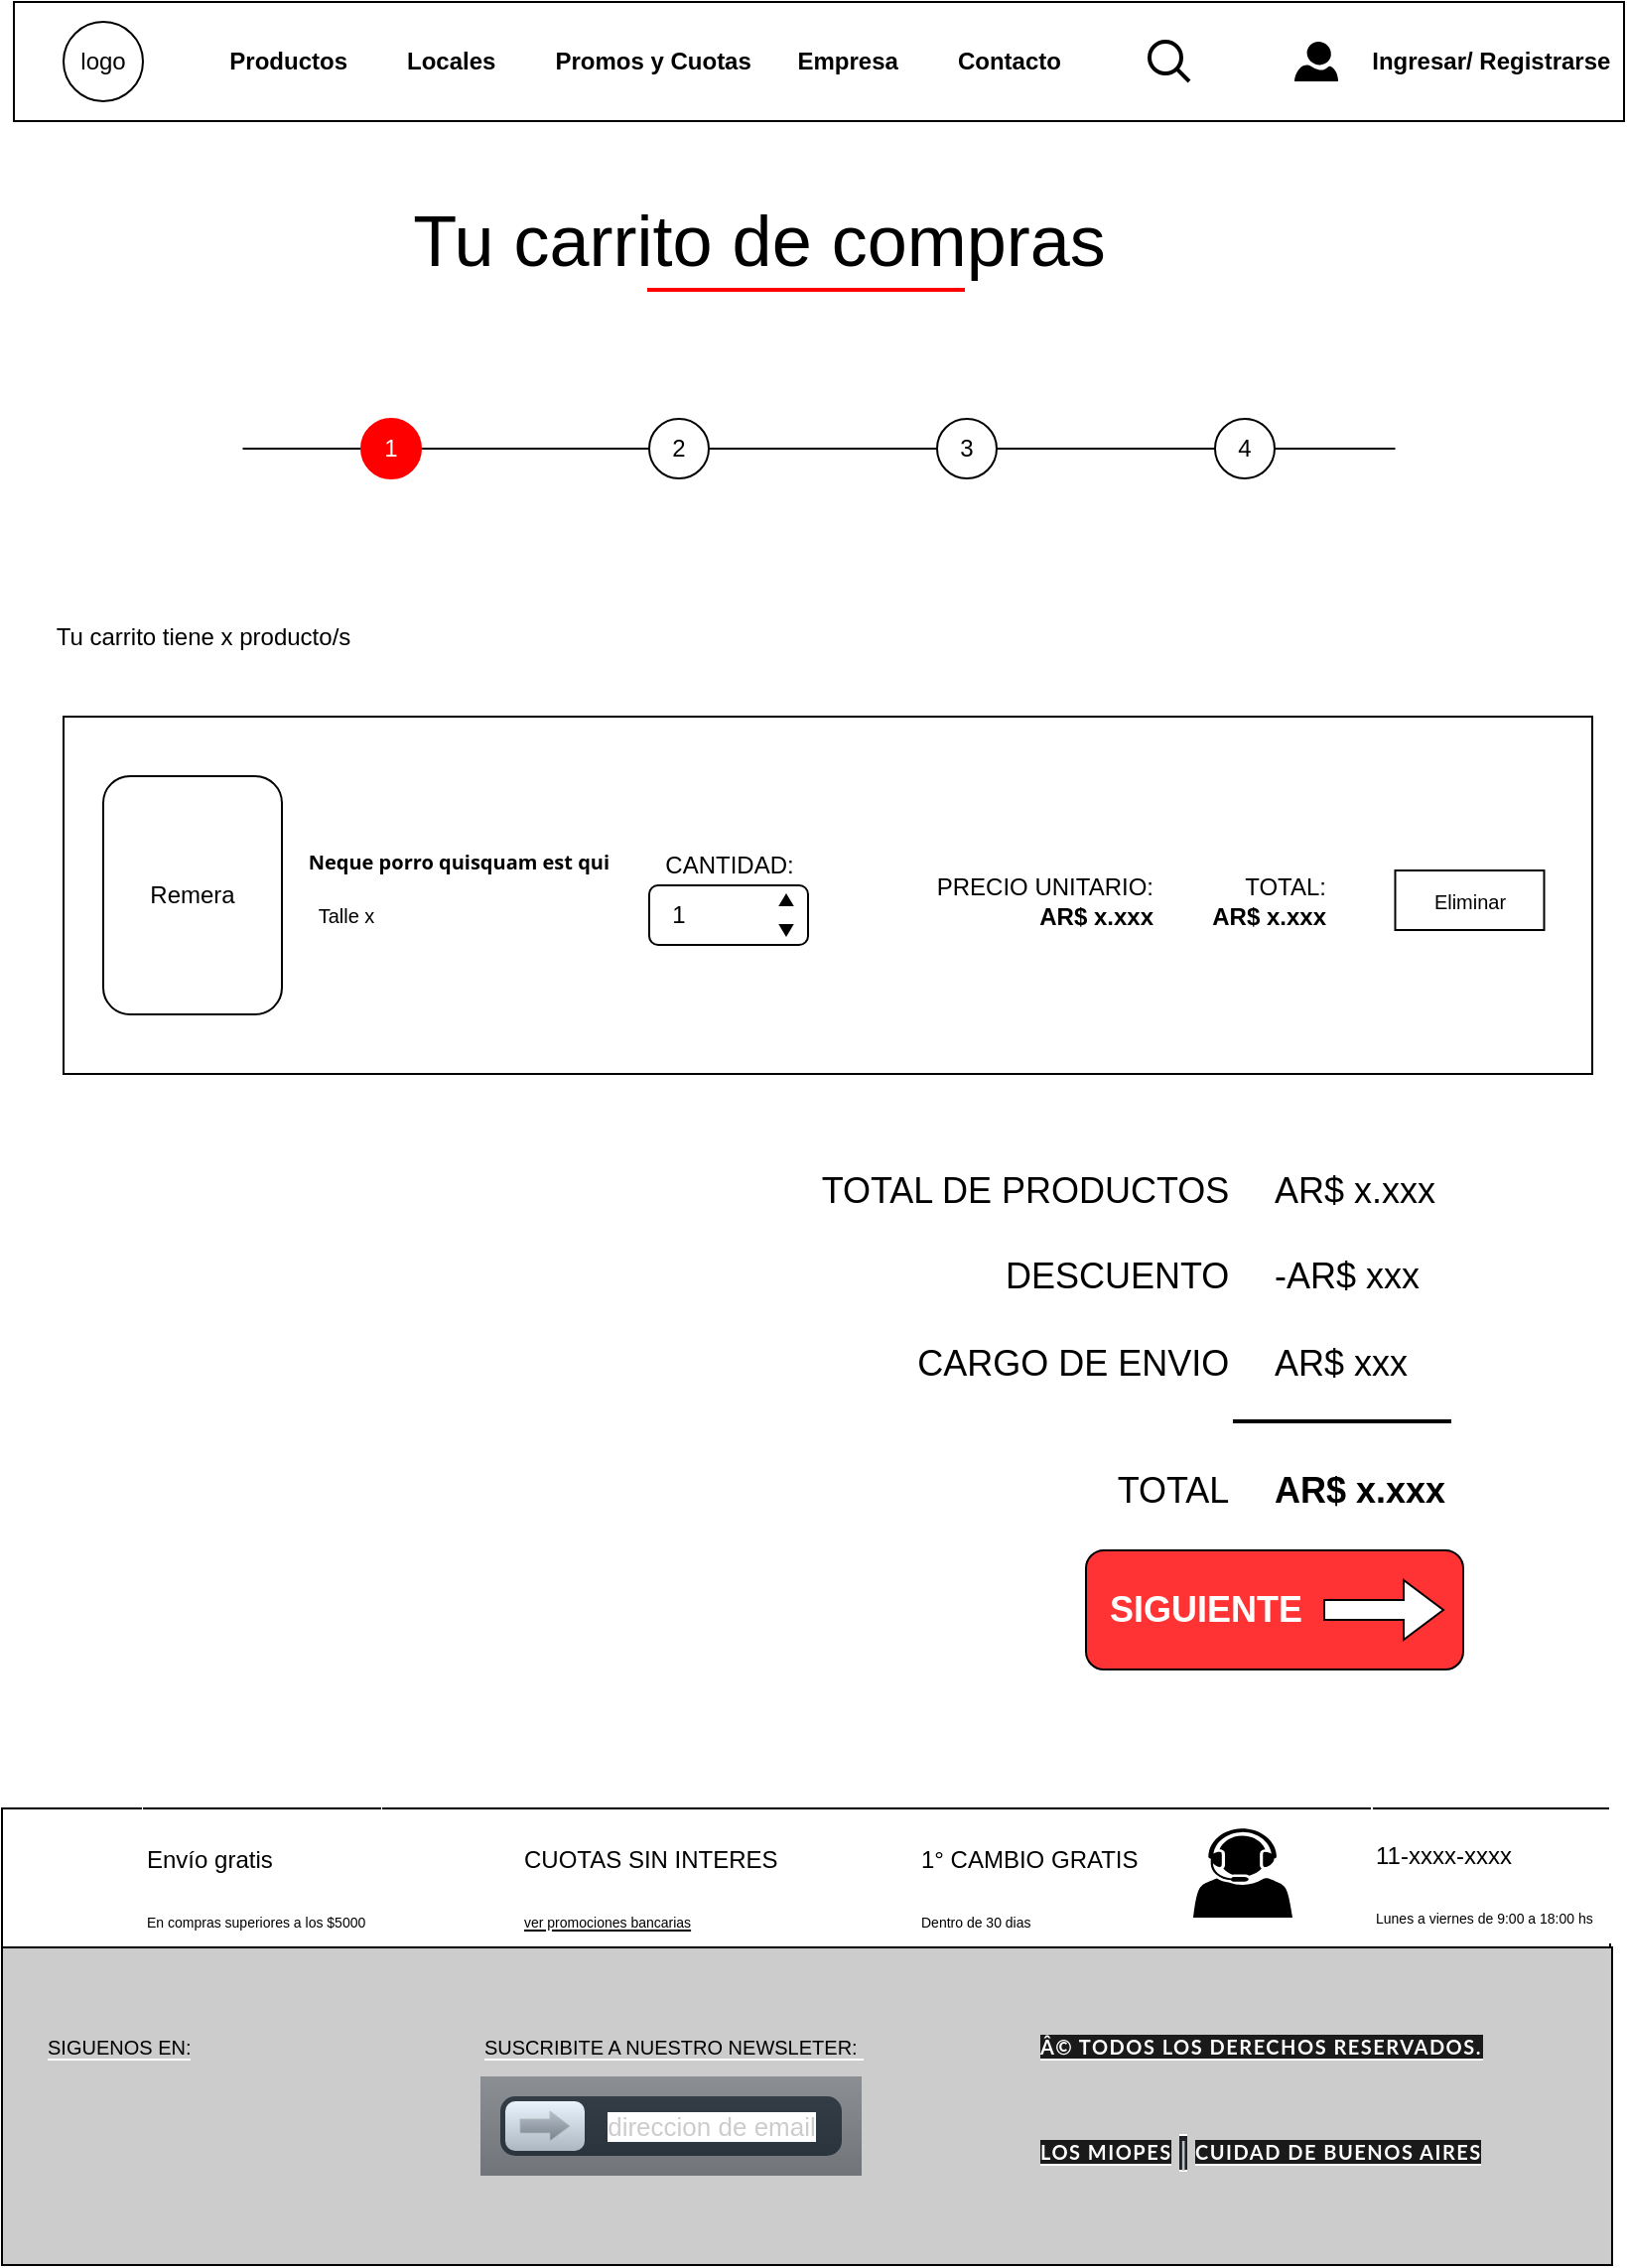 <mxfile version="15.6.6" type="google"><diagram id="-QO4P-_bwOBR-V4AsRGm" name="Página-1"><mxGraphModel dx="1422" dy="794" grid="1" gridSize="10" guides="1" tooltips="1" connect="1" arrows="1" fold="1" page="1" pageScale="1" pageWidth="827" pageHeight="1169" math="0" shadow="0"><root><mxCell id="0"/><mxCell id="1" parent="0"/><mxCell id="02_rb7rti7s5xEP7EJq2-48" value="" style="line;strokeWidth=1;rotatable=0;dashed=0;labelPosition=right;align=left;verticalAlign=middle;spacingTop=0;spacingLeft=6;points=[];portConstraint=eastwest;fillColor=#FF0000;" parent="1" vertex="1"><mxGeometry x="130.25" y="200" width="580.5" height="70" as="geometry"/></mxCell><mxCell id="02_rb7rti7s5xEP7EJq2-1" value="" style="rounded=0;whiteSpace=wrap;html=1;fontSize=25;strokeColor=#000000;strokeWidth=1;fillColor=#FFFFFF;align=left;" parent="1" vertex="1"><mxGeometry x="9" y="920" width="810" height="70" as="geometry"/></mxCell><mxCell id="02_rb7rti7s5xEP7EJq2-2" value="" style="shape=image;html=1;verticalAlign=top;verticalLabelPosition=bottom;labelBackgroundColor=#ffffff;imageAspect=0;aspect=fixed;image=https://cdn2.iconfinder.com/data/icons/e-commerce-glyph-2/614/23_-_Truck-128.png;fontSize=25;strokeColor=#000000;strokeWidth=1;fillColor=none;gradientColor=#000000;" parent="1" vertex="1"><mxGeometry x="15" y="930" width="55" height="55" as="geometry"/></mxCell><mxCell id="02_rb7rti7s5xEP7EJq2-3" value="" style="shape=image;html=1;verticalAlign=top;verticalLabelPosition=bottom;labelBackgroundColor=#ffffff;imageAspect=0;aspect=fixed;image=https://cdn2.iconfinder.com/data/icons/maki/100/credit-card-128.png;sketch=0;fontSize=25;strokeColor=#000000;strokeWidth=1;fillColor=none;gradientColor=#000000;" parent="1" vertex="1"><mxGeometry x="200" y="920" width="60" height="60" as="geometry"/></mxCell><mxCell id="02_rb7rti7s5xEP7EJq2-4" value="&lt;font&gt;&lt;font style=&quot;font-size: 12px&quot;&gt;Envío gratis&lt;/font&gt;&lt;br&gt;&lt;font style=&quot;font-size: 7px&quot;&gt;En compras superiores a los $5000&lt;/font&gt;&lt;/font&gt;" style="rounded=0;whiteSpace=wrap;html=1;labelBackgroundColor=#FFFFFF;sketch=0;fontSize=25;fontColor=#000000;strokeColor=#FFFFFF;strokeWidth=1;fillColor=none;gradientColor=#000000;align=left;" parent="1" vertex="1"><mxGeometry x="80" y="920" width="120" height="70" as="geometry"/></mxCell><mxCell id="02_rb7rti7s5xEP7EJq2-5" value="" style="endArrow=none;html=1;rounded=0;fontSize=18;strokeColor=#000000;strokeWidth=1;exitX=0;exitY=1;exitDx=0;exitDy=0;" parent="1" edge="1"><mxGeometry relative="1" as="geometry"><mxPoint x="356" y="1080" as="sourcePoint"/><mxPoint x="610" y="1080" as="targetPoint"/></mxGeometry></mxCell><mxCell id="02_rb7rti7s5xEP7EJq2-6" value="" style="endArrow=none;html=1;rounded=0;fontSize=18;strokeColor=#000000;strokeWidth=1;exitX=0;exitY=1;exitDx=0;exitDy=0;" parent="1" edge="1"><mxGeometry relative="1" as="geometry"><mxPoint x="306" y="920" as="sourcePoint"/><mxPoint x="560" y="920" as="targetPoint"/></mxGeometry></mxCell><mxCell id="02_rb7rti7s5xEP7EJq2-7" value="" style="shape=image;html=1;verticalAlign=top;verticalLabelPosition=bottom;labelBackgroundColor=#ffffff;imageAspect=0;aspect=fixed;image=https://cdn0.iconfinder.com/data/icons/analytic-investment-and-balanced-scorecard/512/171_inbox_mail_box_container_delivery_parcel-128.png;sketch=0;fontSize=9;fontColor=#000000;strokeColor=#FFFFFF;strokeWidth=1;fillColor=none;gradientColor=#000000;" parent="1" vertex="1"><mxGeometry x="410" y="920" width="60" height="60" as="geometry"/></mxCell><mxCell id="02_rb7rti7s5xEP7EJq2-8" value="&lt;font&gt;&lt;span style=&quot;font-size: 12px&quot;&gt;1° CAMBIO GRATIS&amp;nbsp;&lt;/span&gt;&lt;br&gt;&lt;font size=&quot;1&quot;&gt;&lt;span style=&quot;font-size: 7px&quot;&gt;Dentro de 30 dias&lt;/span&gt;&lt;/font&gt;&lt;br&gt;&lt;/font&gt;" style="rounded=0;whiteSpace=wrap;html=1;labelBackgroundColor=#FFFFFF;sketch=0;fontSize=25;fontColor=#000000;strokeColor=#FFFFFF;strokeWidth=1;fillColor=none;gradientColor=#000000;align=left;" parent="1" vertex="1"><mxGeometry x="470" y="920" width="170" height="70" as="geometry"/></mxCell><mxCell id="02_rb7rti7s5xEP7EJq2-9" value="&lt;font&gt;&lt;font style=&quot;font-size: 12px&quot;&gt;CUOTAS SIN INTERES&lt;/font&gt;&lt;br&gt;&lt;font size=&quot;1&quot; style=&quot;line-height: 1.2&quot;&gt;&lt;u style=&quot;font-size: 7px&quot;&gt;ver promociones bancarias&lt;/u&gt;&lt;/font&gt;&lt;br&gt;&lt;/font&gt;" style="rounded=0;whiteSpace=wrap;html=1;labelBackgroundColor=#FFFFFF;sketch=0;fontSize=25;fontColor=#000000;strokeColor=#FFFFFF;strokeWidth=1;fillColor=none;gradientColor=#000000;align=left;" parent="1" vertex="1"><mxGeometry x="270" y="920" width="170" height="70" as="geometry"/></mxCell><mxCell id="02_rb7rti7s5xEP7EJq2-10" value="" style="endArrow=none;html=1;rounded=0;fontSize=18;strokeColor=#000000;strokeWidth=1;exitX=0;exitY=0;exitDx=0;exitDy=0;entryX=1;entryY=0;entryDx=0;entryDy=0;" parent="1" source="02_rb7rti7s5xEP7EJq2-4" target="02_rb7rti7s5xEP7EJq2-4" edge="1"><mxGeometry relative="1" as="geometry"><mxPoint x="80" y="920" as="sourcePoint"/><mxPoint x="337" y="920" as="targetPoint"/><Array as="points"><mxPoint x="200" y="920"/></Array></mxGeometry></mxCell><mxCell id="02_rb7rti7s5xEP7EJq2-11" value="" style="endArrow=none;html=1;rounded=0;fontSize=18;strokeColor=#000000;strokeWidth=1;exitX=0;exitY=1;exitDx=0;exitDy=0;" parent="1" edge="1"><mxGeometry relative="1" as="geometry"><mxPoint x="278" y="990" as="sourcePoint"/><mxPoint x="532" y="990" as="targetPoint"/></mxGeometry></mxCell><mxCell id="02_rb7rti7s5xEP7EJq2-12" value="" style="endArrow=none;html=1;rounded=0;fontSize=18;strokeColor=#000000;strokeWidth=1;exitX=0;exitY=1;exitDx=0;exitDy=0;startArrow=none;" parent="1" edge="1"><mxGeometry relative="1" as="geometry"><mxPoint x="230" y="1134" as="sourcePoint"/><mxPoint x="334" y="990" as="targetPoint"/></mxGeometry></mxCell><mxCell id="02_rb7rti7s5xEP7EJq2-13" value="" style="endArrow=none;html=1;rounded=0;fontSize=18;strokeColor=#000000;strokeWidth=1;exitX=0;exitY=1;exitDx=0;exitDy=0;" parent="1" edge="1"><mxGeometry relative="1" as="geometry"><mxPoint x="220" y="920" as="sourcePoint"/><mxPoint x="474" y="920" as="targetPoint"/></mxGeometry></mxCell><mxCell id="02_rb7rti7s5xEP7EJq2-14" value="" style="endArrow=none;html=1;rounded=0;fontSize=18;strokeColor=#000000;strokeWidth=1;exitX=0;exitY=1;exitDx=0;exitDy=0;" parent="1" edge="1"><mxGeometry relative="1" as="geometry"><mxPoint x="452" y="990" as="sourcePoint"/><mxPoint x="706" y="990" as="targetPoint"/></mxGeometry></mxCell><mxCell id="02_rb7rti7s5xEP7EJq2-15" value="" style="endArrow=none;html=1;rounded=0;fontSize=18;strokeColor=#000000;strokeWidth=1;exitX=0;exitY=1;exitDx=0;exitDy=0;" parent="1" edge="1"><mxGeometry relative="1" as="geometry"><mxPoint x="414" y="920" as="sourcePoint"/><mxPoint x="668" y="920" as="targetPoint"/></mxGeometry></mxCell><mxCell id="02_rb7rti7s5xEP7EJq2-16" value="" style="sketch=0;pointerEvents=1;shadow=0;dashed=0;html=1;strokeColor=none;fillColor=#000000;labelPosition=center;verticalLabelPosition=bottom;verticalAlign=top;outlineConnect=0;align=center;shape=mxgraph.office.users.call_center_agent;labelBackgroundColor=#FFFFFF;fontSize=7;fontColor=#000000;" parent="1" vertex="1"><mxGeometry x="609" y="930" width="50" height="45" as="geometry"/></mxCell><mxCell id="02_rb7rti7s5xEP7EJq2-17" value="" style="shape=image;html=1;verticalAlign=top;verticalLabelPosition=bottom;labelBackgroundColor=#ffffff;imageAspect=0;aspect=fixed;image=https://cdn3.iconfinder.com/data/icons/outline-style-1/512/phone-128.png;sketch=0;fontSize=7;fontColor=#000000;strokeColor=#FFFFFF;strokeWidth=1;fillColor=#000000;gradientColor=#000000;imageBackground=#FFFFFF;" parent="1" vertex="1"><mxGeometry x="677" y="930" width="22" height="22" as="geometry"/></mxCell><mxCell id="02_rb7rti7s5xEP7EJq2-18" value="" style="endArrow=none;html=1;rounded=0;fontSize=18;strokeColor=#000000;strokeWidth=1;exitX=0;exitY=1;exitDx=0;exitDy=0;" parent="1" edge="1"><mxGeometry relative="1" as="geometry"><mxPoint x="544" y="920" as="sourcePoint"/><mxPoint x="798" y="920" as="targetPoint"/></mxGeometry></mxCell><mxCell id="02_rb7rti7s5xEP7EJq2-19" value="" style="rounded=0;whiteSpace=wrap;html=1;labelBackgroundColor=#FFFFFF;sketch=0;fontSize=7;fontColor=#000000;strokeColor=#000000;strokeWidth=1;fillColor=#CCCCCC;align=left;gradientDirection=south;" parent="1" vertex="1"><mxGeometry x="9" y="990" width="811" height="160" as="geometry"/></mxCell><mxCell id="02_rb7rti7s5xEP7EJq2-20" value="&lt;font size=&quot;1&quot; style=&quot;background-color: rgb(204 , 204 , 204)&quot;&gt;SIGUENOS EN:&lt;/font&gt;" style="rounded=0;whiteSpace=wrap;html=1;labelBackgroundColor=#FFFFFF;sketch=0;fontSize=7;fontColor=#000000;strokeColor=#CCCCCC;strokeWidth=1;fillColor=#CCCCCC;gradientColor=none;gradientDirection=south;align=left;" parent="1" vertex="1"><mxGeometry x="30" y="1010" width="120" height="60" as="geometry"/></mxCell><mxCell id="02_rb7rti7s5xEP7EJq2-21" value="" style="shape=image;html=1;verticalAlign=top;verticalLabelPosition=bottom;labelBackgroundColor=#ffffff;imageAspect=0;aspect=fixed;image=https://cdn4.iconfinder.com/data/icons/miu-black-social-2/60/facebook-128.png;sketch=0;fontSize=12;fontColor=#000000;strokeColor=#CCCCCC;strokeWidth=1;fillColor=#CCCCCC;gradientColor=none;gradientDirection=south;" parent="1" vertex="1"><mxGeometry x="27.5" y="1055" width="30" height="30" as="geometry"/></mxCell><mxCell id="02_rb7rti7s5xEP7EJq2-22" value="" style="shape=image;html=1;verticalAlign=top;verticalLabelPosition=bottom;labelBackgroundColor=#ffffff;imageAspect=0;aspect=fixed;image=https://cdn1.iconfinder.com/data/icons/social-media-circle-7/512/Circled_Instagram_svg-128.png;sketch=0;fontSize=12;fontColor=#000000;strokeColor=#CCCCCC;strokeWidth=1;fillColor=#CCCCCC;gradientColor=none;gradientDirection=south;" parent="1" vertex="1"><mxGeometry x="70" y="1055" width="35" height="35" as="geometry"/></mxCell><mxCell id="02_rb7rti7s5xEP7EJq2-23" value="" style="shape=image;html=1;verticalAlign=top;verticalLabelPosition=bottom;labelBackgroundColor=#ffffff;imageAspect=0;aspect=fixed;image=https://cdn4.iconfinder.com/data/icons/miu-black-social-2/60/pinterest-128.png;sketch=0;fontSize=12;fontColor=#000000;strokeColor=#CCCCCC;strokeWidth=1;fillColor=#CCCCCC;gradientColor=none;gradientDirection=south;" parent="1" vertex="1"><mxGeometry x="115" y="1055" width="35" height="35" as="geometry"/></mxCell><mxCell id="02_rb7rti7s5xEP7EJq2-24" value="" style="shape=image;html=1;verticalAlign=top;verticalLabelPosition=bottom;labelBackgroundColor=#ffffff;imageAspect=0;aspect=fixed;image=https://cdn4.iconfinder.com/data/icons/miu-black-social-2/60/twitter-128.png;sketch=0;fontSize=12;fontColor=#000000;strokeColor=#CCCCCC;strokeWidth=1;fillColor=#CCCCCC;gradientColor=none;gradientDirection=south;" parent="1" vertex="1"><mxGeometry x="162" y="1055" width="38" height="38" as="geometry"/></mxCell><mxCell id="02_rb7rti7s5xEP7EJq2-25" value="&lt;font size=&quot;1&quot;&gt;&lt;span style=&quot;background-color: rgb(204 , 204 , 204)&quot;&gt;SUSCRIBITE A NUESTRO NEWSLETER:&amp;nbsp;&lt;/span&gt;&lt;/font&gt;" style="rounded=0;whiteSpace=wrap;html=1;labelBackgroundColor=#FFFFFF;sketch=0;fontSize=7;fontColor=#000000;strokeColor=#CCCCCC;strokeWidth=1;fillColor=#CCCCCC;gradientColor=none;gradientDirection=south;align=left;" parent="1" vertex="1"><mxGeometry x="250" y="1010" width="200" height="60" as="geometry"/></mxCell><mxCell id="02_rb7rti7s5xEP7EJq2-26" value="&lt;span style=&quot;background-color: rgb(255 , 255 , 255)&quot;&gt;direccion de email&lt;/span&gt;" style="strokeWidth=1;html=1;shadow=0;dashed=0;shape=mxgraph.ios.iLockButton;fontColor=#cccccc;fontSize=13;mainText=;spacingLeft=50;spacingRight=10;align=center;sketch=0;labelBackgroundColor=#CCCCCC;fillColor=#FFFFFF;gradientColor=none;gradientDirection=south;" parent="1" vertex="1"><mxGeometry x="250" y="1055" width="192" height="50" as="geometry"/></mxCell><mxCell id="02_rb7rti7s5xEP7EJq2-27" value="&lt;span style=&quot;font-family: lato, sans-serif; font-size: 10px; font-weight: 700; letter-spacing: 0.75px; text-transform: uppercase; background-color: rgb(26, 26, 26);&quot;&gt;Â© TODOS LOS DERECHOS RESERVADOS.&lt;/span&gt;" style="rounded=0;whiteSpace=wrap;html=1;labelBackgroundColor=#FFFFFF;sketch=0;fontSize=7;fontColor=#FFFFFF;strokeColor=#CCCCCC;strokeWidth=1;fillColor=#CCCCCC;gradientColor=none;gradientDirection=south;align=left;" parent="1" vertex="1"><mxGeometry x="530" y="1010" width="240" height="60" as="geometry"/></mxCell><mxCell id="02_rb7rti7s5xEP7EJq2-28" value="&lt;font face=&quot;lato, sans-serif&quot;&gt;&lt;span style=&quot;font-size: 10px ; letter-spacing: 0.75px ; text-transform: uppercase ; background-color: rgb(26 , 26 , 26)&quot;&gt;&lt;b&gt;Los Miopes&lt;/b&gt;&lt;/span&gt;&lt;/font&gt;" style="rounded=0;whiteSpace=wrap;html=1;labelBackgroundColor=#FFFFFF;sketch=0;fontSize=7;fontColor=#FFFFFF;strokeColor=#CCCCCC;strokeWidth=1;fillColor=#CCCCCC;gradientColor=none;gradientDirection=south;align=left;" parent="1" vertex="1"><mxGeometry x="530" y="1080" width="80" height="25" as="geometry"/></mxCell><mxCell id="02_rb7rti7s5xEP7EJq2-29" value="&lt;font face=&quot;lato, sans-serif&quot;&gt;&lt;span style=&quot;font-size: 10px ; letter-spacing: 0.75px ; text-transform: uppercase ; background-color: rgb(26 , 26 , 26)&quot;&gt;&lt;b&gt;CUIDAD DE BUENOS AIRES&lt;/b&gt;&lt;/span&gt;&lt;/font&gt;" style="rounded=0;whiteSpace=wrap;html=1;labelBackgroundColor=#FFFFFF;sketch=0;fontSize=7;fontColor=#FFFFFF;strokeColor=#CCCCCC;strokeWidth=1;fillColor=#CCCCCC;gradientColor=none;gradientDirection=south;align=left;" parent="1" vertex="1"><mxGeometry x="608" y="1080" width="160" height="25" as="geometry"/></mxCell><mxCell id="02_rb7rti7s5xEP7EJq2-30" value="&lt;span style=&quot;color: rgb(189 , 193 , 198) ; font-family: &amp;#34;arial&amp;#34; , sans-serif ; font-size: 16px ; background-color: rgb(32 , 33 , 36)&quot;&gt;|&lt;/span&gt;" style="rounded=0;whiteSpace=wrap;html=1;labelBackgroundColor=#FFFFFF;sketch=0;fontSize=7;fontColor=#FFFFFF;strokeColor=#CCCCCC;strokeWidth=1;fillColor=#CCCCCC;gradientColor=none;gradientDirection=south;align=left;" parent="1" vertex="1"><mxGeometry x="600" y="1080" height="25" as="geometry"/></mxCell><mxCell id="02_rb7rti7s5xEP7EJq2-31" value="&lt;ul&gt;&lt;li&gt;&lt;b&gt;&amp;nbsp; &amp;nbsp; &amp;nbsp; &amp;nbsp; &amp;nbsp; &amp;nbsp; &amp;nbsp; &amp;nbsp; &amp;nbsp; &amp;nbsp; Productos&amp;nbsp; &amp;nbsp; &amp;nbsp; &amp;nbsp; &amp;nbsp;Locales&amp;nbsp; &amp;nbsp; &amp;nbsp; &amp;nbsp; &amp;nbsp;Promos y Cuotas&amp;nbsp; &amp;nbsp; &amp;nbsp; &amp;nbsp;Empresa&amp;nbsp; &amp;nbsp; &amp;nbsp; &amp;nbsp; &amp;nbsp;Contacto&amp;nbsp; &amp;nbsp; &amp;nbsp; &amp;nbsp; &amp;nbsp; &amp;nbsp; &amp;nbsp; &amp;nbsp; &amp;nbsp; &amp;nbsp; &amp;nbsp; &amp;nbsp; &amp;nbsp; &amp;nbsp; &amp;nbsp; &amp;nbsp; &amp;nbsp; &amp;nbsp; &amp;nbsp; &amp;nbsp; &amp;nbsp; &amp;nbsp; &amp;nbsp; &amp;nbsp;Ingresar/ Registrarse&lt;/b&gt;&lt;/li&gt;&lt;/ul&gt;" style="rounded=0;whiteSpace=wrap;html=1;align=left;" parent="1" vertex="1"><mxGeometry x="15" y="10" width="811" height="60" as="geometry"/></mxCell><mxCell id="02_rb7rti7s5xEP7EJq2-32" value="logo" style="ellipse;whiteSpace=wrap;html=1;aspect=fixed;" parent="1" vertex="1"><mxGeometry x="40" y="20" width="40" height="40" as="geometry"/></mxCell><mxCell id="02_rb7rti7s5xEP7EJq2-33" value="" style="html=1;verticalLabelPosition=bottom;align=center;labelBackgroundColor=#ffffff;verticalAlign=top;strokeWidth=2;strokeColor=#000000;shadow=0;dashed=0;shape=mxgraph.ios7.icons.looking_glass;" parent="1" vertex="1"><mxGeometry x="587" y="30" width="20" height="20" as="geometry"/></mxCell><mxCell id="02_rb7rti7s5xEP7EJq2-34" value="" style="shape=image;html=1;verticalAlign=top;verticalLabelPosition=bottom;labelBackgroundColor=#ffffff;imageAspect=0;aspect=fixed;image=https://cdn0.iconfinder.com/data/icons/mobile-basic-vol-1/32/Tote_Bag-128.png;strokeColor=#000000;" parent="1" vertex="1"><mxGeometry x="621" y="26" width="28" height="28" as="geometry"/></mxCell><mxCell id="02_rb7rti7s5xEP7EJq2-35" value="" style="verticalLabelPosition=bottom;html=1;verticalAlign=top;align=center;strokeColor=none;fillColor=#000000;shape=mxgraph.azure.user;" parent="1" vertex="1"><mxGeometry x="660" y="30" width="22" height="20" as="geometry"/></mxCell><mxCell id="02_rb7rti7s5xEP7EJq2-36" value="&lt;font&gt;&lt;span style=&quot;font-size: 12px&quot;&gt;11-xxxx-xxxx&lt;br&gt;&lt;/span&gt;&lt;font style=&quot;font-size: 7px&quot;&gt;Lunes a viernes de 9:00 a 18:00 hs&lt;/font&gt;&lt;br&gt;&lt;/font&gt;" style="rounded=0;whiteSpace=wrap;html=1;labelBackgroundColor=#FFFFFF;sketch=0;fontSize=25;fontColor=#000000;strokeColor=#FFFFFF;strokeWidth=1;fillColor=none;gradientColor=#000000;align=left;" parent="1" vertex="1"><mxGeometry x="699" y="917.5" width="120" height="70" as="geometry"/></mxCell><mxCell id="02_rb7rti7s5xEP7EJq2-37" value="&lt;font style=&quot;font-size: 36px&quot;&gt;Tu carrito de compras&lt;/font&gt;" style="text;html=1;align=center;verticalAlign=middle;resizable=0;points=[];autosize=1;strokeColor=none;fillColor=none;" parent="1" vertex="1"><mxGeometry x="210" y="115" width="360" height="30" as="geometry"/></mxCell><mxCell id="02_rb7rti7s5xEP7EJq2-38" value="" style="line;strokeWidth=2;html=1;fillColor=#FF0000;strokeColor=#FF0000;" parent="1" vertex="1"><mxGeometry x="334" y="150" width="160" height="10" as="geometry"/></mxCell><mxCell id="02_rb7rti7s5xEP7EJq2-43" value="&lt;font color=&quot;#ffffff&quot;&gt;1&lt;/font&gt;" style="ellipse;whiteSpace=wrap;html=1;aspect=fixed;strokeColor=#FF0000;fillColor=#FF0000;" parent="1" vertex="1"><mxGeometry x="190" y="220" width="30" height="30" as="geometry"/></mxCell><mxCell id="02_rb7rti7s5xEP7EJq2-51" value="3" style="ellipse;whiteSpace=wrap;html=1;aspect=fixed;strokeColor=#000000;fillColor=#FFFFFF;" parent="1" vertex="1"><mxGeometry x="480" y="220" width="30" height="30" as="geometry"/></mxCell><mxCell id="02_rb7rti7s5xEP7EJq2-52" value="4" style="ellipse;whiteSpace=wrap;html=1;aspect=fixed;strokeColor=#000000;fillColor=#FFFFFF;" parent="1" vertex="1"><mxGeometry x="620" y="220" width="30" height="30" as="geometry"/></mxCell><mxCell id="02_rb7rti7s5xEP7EJq2-53" value="2" style="ellipse;whiteSpace=wrap;html=1;aspect=fixed;strokeColor=#000000;fillColor=#FFFFFF;" parent="1" vertex="1"><mxGeometry x="335" y="220" width="30" height="30" as="geometry"/></mxCell><mxCell id="02_rb7rti7s5xEP7EJq2-56" value="Tu carrito tiene x producto/s" style="text;html=1;align=center;verticalAlign=middle;resizable=0;points=[];autosize=1;strokeColor=none;fillColor=none;" parent="1" vertex="1"><mxGeometry x="30" y="320" width="160" height="20" as="geometry"/></mxCell><mxCell id="02_rb7rti7s5xEP7EJq2-57" value="" style="rounded=0;whiteSpace=wrap;html=1;strokeColor=#000000;fillColor=#FFFFFF;" parent="1" vertex="1"><mxGeometry x="40" y="370" width="770" height="180" as="geometry"/></mxCell><mxCell id="02_rb7rti7s5xEP7EJq2-59" value="Remera" style="rounded=1;whiteSpace=wrap;html=1;strokeColor=#000000;fillColor=#FFFFFF;direction=south;" parent="1" vertex="1"><mxGeometry x="60" y="400" width="90" height="120" as="geometry"/></mxCell><mxCell id="02_rb7rti7s5xEP7EJq2-60" value="&lt;span style=&quot;color: rgba(0 , 0 , 0 , 0) ; font-family: monospace ; font-size: 0px&quot;&gt;%3CmxGraphModel%3E%3Croot%3E%3CmxCell%20id%3D%220%22%2F%3E%3CmxCell%20id%3D%221%22%20parent%3D%220%22%2F%3E%3CmxCell%20id%3D%222%22%20value%3D%221%22%20style%3D%22ellipse%3BwhiteSpace%3Dwrap%3Bhtml%3D1%3Baspect%3Dfixed%3BstrokeColor%3D%23FF0000%3BfillColor%3D%23FF0000%3B%22%20vertex%3D%221%22%20parent%3D%221%22%3E%3CmxGeometry%20x%3D%22180%22%20y%3D%22300%22%20width%3D%2230%22%20height%3D%2230%22%20as%3D%22geometry%22%2F%3E%3C%2FmxCell%3E%3C%2Froot%3E%3C%2FmxGraphModel%3E&lt;/span&gt;" style="text;html=1;align=center;verticalAlign=middle;resizable=0;points=[];autosize=1;strokeColor=none;fillColor=none;" parent="1" vertex="1"><mxGeometry x="310" y="700" width="20" height="20" as="geometry"/></mxCell><mxCell id="02_rb7rti7s5xEP7EJq2-61" value="&lt;h4 style=&quot;margin: 10px 10px 5px ; padding: 0px ; line-height: 18px ; font-family: &amp;#34;open sans&amp;#34; , &amp;#34;arial&amp;#34; , sans-serif ; background-color: rgb(255 , 255 , 255)&quot;&gt;&lt;font style=&quot;font-size: 10px&quot;&gt;Neque porro quisquam est qui&amp;nbsp;&lt;/font&gt;&lt;/h4&gt;" style="text;html=1;align=center;verticalAlign=middle;resizable=0;points=[];autosize=1;strokeColor=none;fillColor=none;" parent="1" vertex="1"><mxGeometry x="150" y="420" width="180" height="40" as="geometry"/></mxCell><mxCell id="02_rb7rti7s5xEP7EJq2-62" value="&lt;font style=&quot;font-size: 10px&quot;&gt;Talle x&lt;/font&gt;" style="text;html=1;align=center;verticalAlign=middle;resizable=0;points=[];autosize=1;strokeColor=none;fillColor=none;" parent="1" vertex="1"><mxGeometry x="162" y="460" width="40" height="20" as="geometry"/></mxCell><mxCell id="02_rb7rti7s5xEP7EJq2-63" value="CANTIDAD:" style="text;html=1;align=center;verticalAlign=middle;resizable=0;points=[];autosize=1;strokeColor=none;fillColor=none;" parent="1" vertex="1"><mxGeometry x="335" y="435" width="80" height="20" as="geometry"/></mxCell><mxCell id="02_rb7rti7s5xEP7EJq2-64" value="1&amp;nbsp; &amp;nbsp; &amp;nbsp; &amp;nbsp; &amp;nbsp; &amp;nbsp; &amp;nbsp; &amp;nbsp;" style="rounded=1;whiteSpace=wrap;html=1;strokeColor=#000000;fillColor=#FFFFFF;" parent="1" vertex="1"><mxGeometry x="335" y="455" width="80" height="30" as="geometry"/></mxCell><mxCell id="02_rb7rti7s5xEP7EJq2-65" value="" style="triangle;whiteSpace=wrap;html=1;strokeColor=#000000;fillColor=#000000;direction=north;" parent="1" vertex="1"><mxGeometry x="401" y="460" width="6" height="5" as="geometry"/></mxCell><mxCell id="02_rb7rti7s5xEP7EJq2-67" value="" style="triangle;whiteSpace=wrap;html=1;strokeColor=#000000;fillColor=#000000;direction=south;" parent="1" vertex="1"><mxGeometry x="401" y="475" width="6" height="5" as="geometry"/></mxCell><mxCell id="02_rb7rti7s5xEP7EJq2-68" value="PRECIO UNITARIO:&lt;br&gt;&lt;div&gt;&lt;b&gt;AR$ x.xxx&lt;/b&gt;&lt;/div&gt;" style="text;html=1;align=right;verticalAlign=middle;resizable=0;points=[];autosize=1;strokeColor=none;fillColor=none;" parent="1" vertex="1"><mxGeometry x="470" y="447.5" width="120" height="30" as="geometry"/></mxCell><mxCell id="02_rb7rti7s5xEP7EJq2-69" value="TOTAL:&lt;br&gt;&lt;b&gt;AR$ x.xxx&lt;/b&gt;" style="text;html=1;align=right;verticalAlign=middle;resizable=0;points=[];autosize=1;strokeColor=none;fillColor=none;" parent="1" vertex="1"><mxGeometry x="607" y="447.5" width="70" height="30" as="geometry"/></mxCell><mxCell id="02_rb7rti7s5xEP7EJq2-70" value="&lt;font style=&quot;font-size: 10px&quot;&gt;Eliminar&lt;/font&gt;" style="rounded=0;whiteSpace=wrap;html=1;strokeColor=#000000;fillColor=#FFFFFF;" parent="1" vertex="1"><mxGeometry x="710.75" y="447.5" width="75" height="30" as="geometry"/></mxCell><mxCell id="Og-iYM11N9R0YGxmC3BC-1" value="" style="shape=image;html=1;verticalAlign=top;verticalLabelPosition=bottom;labelBackgroundColor=#ffffff;imageAspect=0;aspect=fixed;image=https://cdn1.iconfinder.com/data/icons/andriod-app/36/close-128.png;fontSize=10;" parent="1" vertex="1"><mxGeometry x="718.75" y="460.5" width="8" height="8" as="geometry"/></mxCell><mxCell id="Og-iYM11N9R0YGxmC3BC-2" value="&lt;div style=&quot;text-align: right&quot;&gt;&lt;font style=&quot;font-size: 18px&quot;&gt;TOTAL DE PRODUCTOS&lt;/font&gt;&lt;/div&gt;&lt;font style=&quot;font-size: 18px&quot;&gt;&lt;div style=&quot;text-align: right&quot;&gt;&lt;br&gt;&lt;/div&gt;&lt;div style=&quot;text-align: right&quot;&gt;&lt;span&gt;DESCUENTO&lt;/span&gt;&lt;/div&gt;&lt;div style=&quot;text-align: right&quot;&gt;&lt;br&gt;&lt;/div&gt;&lt;div style=&quot;text-align: right&quot;&gt;&lt;span&gt;CARGO DE ENVIO&lt;/span&gt;&lt;/div&gt;&lt;div style=&quot;text-align: right&quot;&gt;&lt;br&gt;&lt;/div&gt;&lt;div style=&quot;text-align: right&quot;&gt;&lt;br&gt;&lt;/div&gt;&lt;div style=&quot;text-align: right&quot;&gt;TOTAL&lt;/div&gt;&lt;/font&gt;" style="text;html=1;align=center;verticalAlign=middle;resizable=0;points=[];autosize=1;strokeColor=none;fillColor=none;fontSize=10;" parent="1" vertex="1"><mxGeometry x="414" y="635" width="220" height="100" as="geometry"/></mxCell><mxCell id="Og-iYM11N9R0YGxmC3BC-3" value="&lt;div&gt;&lt;font style=&quot;font-size: 18px&quot;&gt;A&lt;font&gt;R$ x.xxx&lt;/font&gt;&lt;/font&gt;&lt;/div&gt;&lt;font&gt;&lt;div style=&quot;font-size: 18px&quot;&gt;&lt;br&gt;&lt;/div&gt;&lt;font&gt;&lt;div style=&quot;font-size: 18px&quot;&gt;&lt;span&gt;-AR$ xxx&lt;/span&gt;&lt;/div&gt;&lt;div&gt;&lt;font style=&quot;font-size: 18px&quot;&gt;&lt;br&gt;&lt;/font&gt;&lt;/div&gt;&lt;div&gt;&lt;font style=&quot;font-size: 18px&quot;&gt;AR$ xxx&lt;/font&gt;&lt;/div&gt;&lt;div style=&quot;font-size: 18px&quot;&gt;&lt;br&gt;&lt;/div&gt;&lt;div style=&quot;font-size: 18px&quot;&gt;&lt;br&gt;&lt;/div&gt;&lt;b style=&quot;font-size: 18px&quot;&gt;&lt;div&gt;&lt;b&gt;AR$ x.xxx&lt;/b&gt;&lt;/div&gt;&lt;/b&gt;&lt;/font&gt;&lt;/font&gt;" style="text;html=1;align=left;verticalAlign=middle;resizable=0;points=[];autosize=1;strokeColor=none;fillColor=none;fontSize=14;" parent="1" vertex="1"><mxGeometry x="648" y="615" width="100" height="140" as="geometry"/></mxCell><mxCell id="Og-iYM11N9R0YGxmC3BC-4" value="" style="line;strokeWidth=2;html=1;fontSize=18;align=right;" parent="1" vertex="1"><mxGeometry x="629" y="720" width="110" height="10" as="geometry"/></mxCell><mxCell id="Og-iYM11N9R0YGxmC3BC-5" value="&lt;font style=&quot;font-size: 18px&quot; color=&quot;#ffffff&quot;&gt;&lt;b&gt;&amp;nbsp; SIGUIENTE&lt;/b&gt;&lt;/font&gt;" style="rounded=1;whiteSpace=wrap;html=1;fontSize=18;align=left;fillColor=#FF3333;" parent="1" vertex="1"><mxGeometry x="555" y="790" width="190" height="60" as="geometry"/></mxCell><mxCell id="Og-iYM11N9R0YGxmC3BC-6" value="" style="html=1;shadow=0;dashed=0;align=center;verticalAlign=middle;shape=mxgraph.arrows2.arrow;dy=0.67;dx=20;notch=0;fontSize=18;" parent="1" vertex="1"><mxGeometry x="675" y="805" width="60" height="30" as="geometry"/></mxCell><mxCell id="gu_6ZkL5cFzM02C51oZb-1" value="" style="shape=image;html=1;verticalAlign=top;verticalLabelPosition=bottom;labelBackgroundColor=#ffffff;imageAspect=0;aspect=fixed;image=https://cdn4.iconfinder.com/data/icons/picons-social/57/23-whatsapp-2-128.png;rounded=0;shadow=0;glass=0;sketch=0;fontFamily=Comic Sans MS;fontSize=18;fontColor=#CCCCCC;strokeColor=#FFFFFF;strokeWidth=1;fillColor=default;gradientColor=none;" vertex="1" parent="1"><mxGeometry x="675" y="857.25" width="60" height="60" as="geometry"/></mxCell><mxCell id="gu_6ZkL5cFzM02C51oZb-2" value="" style="shape=image;html=1;verticalAlign=top;verticalLabelPosition=bottom;labelBackgroundColor=#ffffff;imageAspect=0;aspect=fixed;image=https://cdn3.iconfinder.com/data/icons/linecons-free-vector-icons-pack/32/bubble-128.png;rounded=0;shadow=0;glass=0;sketch=0;fontFamily=Comic Sans MS;fontSize=18;fontColor=#CCCCCC;strokeColor=#FFFFFF;strokeWidth=1;fillColor=default;gradientColor=none;" vertex="1" parent="1"><mxGeometry x="749.75" y="857.25" width="60.25" height="60.25" as="geometry"/></mxCell></root></mxGraphModel></diagram></mxfile>